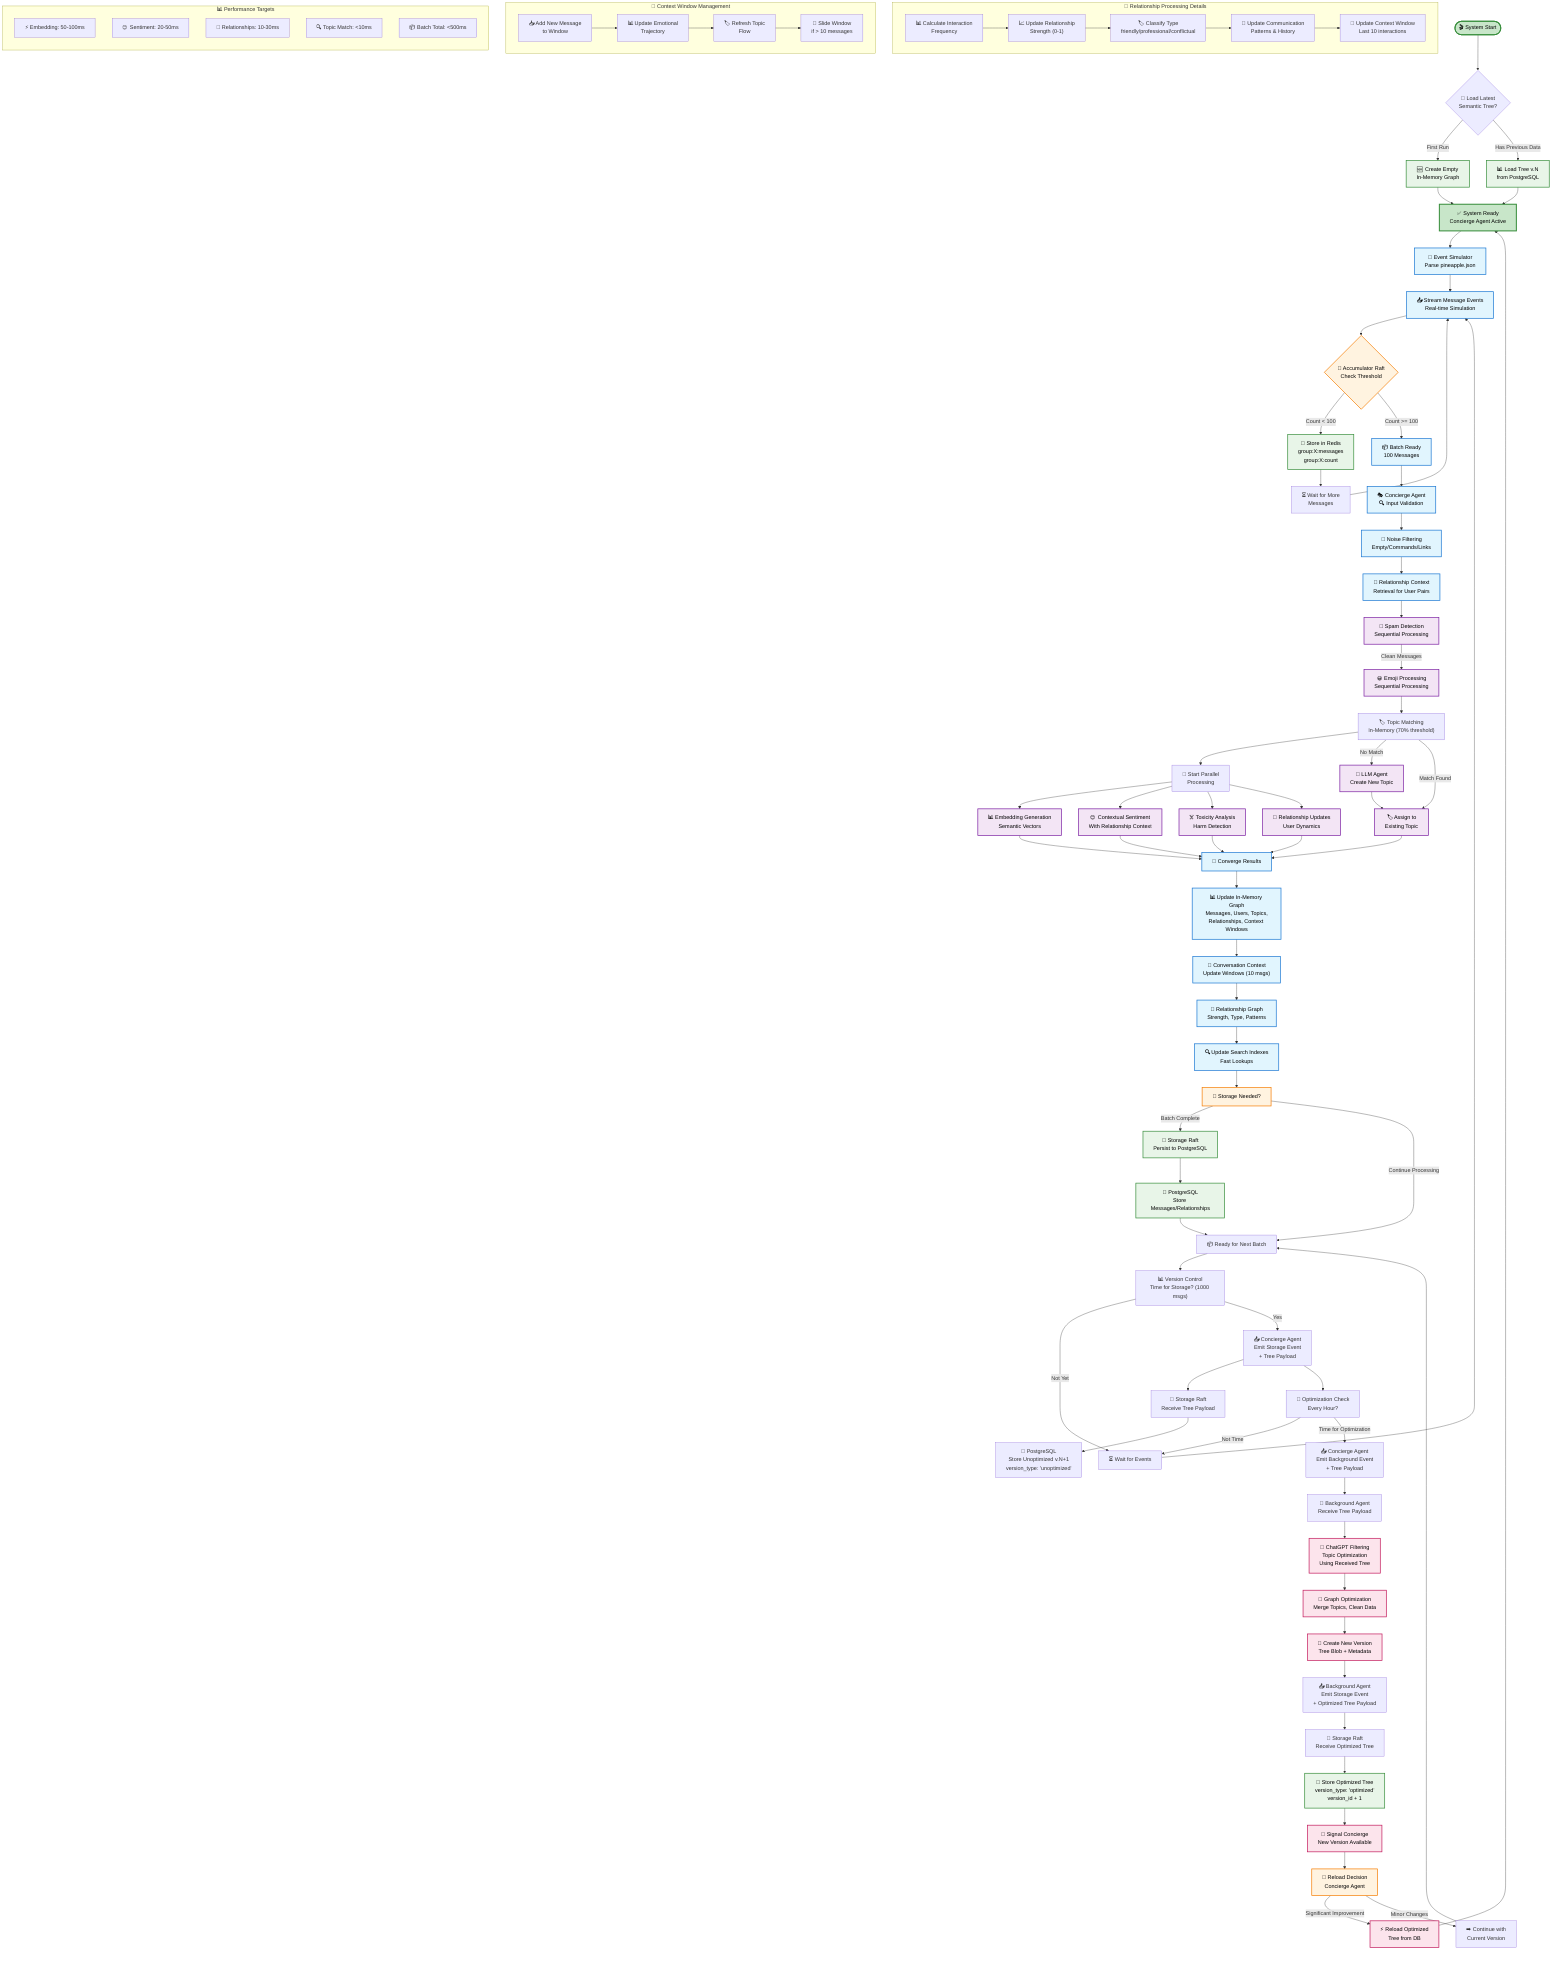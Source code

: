 flowchart TD
    %% Data Source & Event Generation
    Start([🎬 System Start]) --> LoadTree{🔄 Load Latest<br/>Semantic Tree?}
    LoadTree -->|First Run| EmptyGraph[🆕 Create Empty<br/>In-Memory Graph]
    LoadTree -->|Has Previous Data| LoadGraph[📊 Load Tree v.N<br/>from PostgreSQL]
    
    EmptyGraph --> Ready[✅ System Ready<br/>Concierge Agent Active]
    LoadGraph --> Ready
    
    %% Event Simulation Flow
    Ready --> SimStart[🎪 Event Simulator<br/>Parse pineapple.json]
    SimStart --> EventStream[📤 Stream Message Events<br/>Real-time Simulation]
    
    %% Accumulation Phase
    EventStream --> AccumCheck{🌊 Accumulator Raft<br/>Check Threshold}
    AccumCheck -->|Count < 100| RedisStore["🔴 Store in Redis<br/>group:X:messages<br/>group:X:count"]
    AccumCheck -->|Count >= 100| BatchReady[📦 Batch Ready<br/>100 Messages]
    
    RedisStore --> WaitMore["⏳ Wait for More<br/>Messages"]
    WaitMore --> EventStream
    
    %% Concierge Processing Pipeline
    BatchReady --> Validate["🎭 Concierge Agent<br/>🔍 Input Validation"]
    Validate --> NoiseFilter["🧹 Noise Filtering<br/>Empty/Commands/Links"]
    NoiseFilter --> ContextRetrieval["🤝 Relationship Context<br/>Retrieval for User Pairs"]
    
    %% Sequential Processing Phase
    ContextRetrieval --> SpamDetect["🚫 Spam Detection<br/>Sequential Processing"]
    SpamDetect -->|Clean Messages| EmojiProcess["😀 Emoji Processing<br/>Sequential Processing"]
    EmojiProcess --> TopicMatch["🏷️ Topic Matching<br/>In-Memory (70% threshold)"]
    
    %% Parallel Processing Phase
    TopicMatch --> ParallelStart["🔄 Start Parallel<br/>Processing"]
    
    ParallelStart --> EmbedGen["📊 Embedding Generation<br/>Semantic Vectors"]
    ParallelStart --> SentAnalysis["😊 Contextual Sentiment<br/>With Relationship Context"]
    ParallelStart --> ToxicCheck["☠️ Toxicity Analysis<br/>Harm Detection"]
    ParallelStart --> RelUpdate["🤝 Relationship Updates<br/>User Dynamics"]
    
    %% Topic Assignment
    TopicMatch -->|No Match| TopicCreate["🧠 LLM Agent<br/>Create New Topic"]
    TopicMatch -->|Match Found| TopicAssign["🏷️ Assign to<br/>Existing Topic"]
    TopicCreate --> TopicAssign
    
    %% Convergence & Graph Updates
    EmbedGen --> Converge["🎯 Converge Results"]
    SentAnalysis --> Converge
    ToxicCheck --> Converge
    RelUpdate --> Converge
    TopicAssign --> Converge
    
    %% In-Memory Graph Updates
    Converge --> GraphUpdate["📊 Update In-Memory Graph<br/>Messages, Users, Topics,<br/>Relationships, Context Windows"]
    
    GraphUpdate --> ConvUpdate["💬 Conversation Context<br/>Update Windows (10 msgs)"]
    ConvUpdate --> RelGraphUpdate["🤝 Relationship Graph<br/>Strength, Type, Patterns"]
    RelGraphUpdate --> IndexUpdate["🔍 Update Search Indexes<br/>Fast Lookups"]
    
    %% Storage Decision
    IndexUpdate --> StorageDecision["💾 Storage Needed?"]
    StorageDecision -->|Batch Complete| StorageRaft["💾 Storage Raft<br/>Persist to PostgreSQL"]
    StorageDecision -->|Continue Processing| NextBatch["📦 Ready for Next Batch"]
    
    StorageRaft --> DBStore["🐘 PostgreSQL<br/>Store Messages/Relationships"]
    DBStore --> NextBatch
    
    %% Enhanced Event-Driven Version Control
    NextBatch --> VersionCheck["📊 Version Control<br/>Time for Storage? (1000 msgs)"]
    VersionCheck -->|Not Yet| WaitEvents["⏳ Wait for Events"]
    VersionCheck -->|Yes| EmitStorageEvent["📤 Concierge Agent<br/>Emit Storage Event<br/>+ Tree Payload"]
    
    EmitStorageEvent --> StorageEvent["🎯 Storage Raft<br/>Receive Tree Payload"]
    StorageEvent --> UnoptimizedStore["🐘 PostgreSQL<br/>Store Unoptimized v.N+1<br/>version_type: 'unoptimized'"]
    
    %% Event-Driven Background Optimization
    EmitStorageEvent --> OptimizationCheck["🔄 Optimization Check<br/>Every Hour?"]
    OptimizationCheck -->|Not Time| WaitEvents
    OptimizationCheck -->|Time for Optimization| EmitBGEvent["📤 Concierge Agent<br/>Emit Background Event<br/>+ Tree Payload"]
    
    EmitBGEvent --> BGReceive["🎯 Background Agent<br/>Receive Tree Payload"]
    WaitEvents --> EventStream
    
    %% Background Processing with Received Tree
    BGReceive --> ChatGPTFilter["🤖 ChatGPT Filtering<br/>Topic Optimization<br/>Using Received Tree"]
    ChatGPTFilter --> GraphOptimize["🔧 Graph Optimization<br/>Merge Topics, Clean Data"]
    GraphOptimize --> VersionCreate["📝 Create New Version<br/>Tree Blob + Metadata"]
    VersionCreate --> EmitOptimizedEvent["📤 Background Agent<br/>Emit Storage Event<br/>+ Optimized Tree Payload"]
    EmitOptimizedEvent --> OptStorageRaft["🎯 Storage Raft<br/>Receive Optimized Tree"]
    OptStorageRaft --> VersionStore["🐘 Store Optimized Tree<br/>version_type: 'optimized'<br/>version_id + 1"]
    VersionStore --> VersionSignal["🔔 Signal Concierge<br/>New Version Available"]
    
    %% Version Reload
    VersionSignal --> ReloadDecision["🔄 Reload Decision<br/>Concierge Agent"]
    ReloadDecision -->|Significant Improvement| ReloadGraph["⚡ Reload Optimized<br/>Tree from DB"]
    ReloadDecision -->|Minor Changes| ContinueProcessing["➡️ Continue with<br/>Current Version"]
    
    ReloadGraph --> Ready
    ContinueProcessing --> NextBatch
    
    %% Relationship & Context Specific Flows
    subgraph RelationshipFlow ["🤝 Relationship Processing Details"]
        direction LR
        R1["📊 Calculate Interaction<br/>Frequency"] --> R2["📈 Update Relationship<br/>Strength (0-1)"]
        R2 --> R3["🏷️ Classify Type<br/>friendly/professional/conflictual"]
        R3 --> R4["📝 Update Communication<br/>Patterns & History"]
        R4 --> R5["💬 Update Context Window<br/>Last 10 interactions"]
    end
    
    subgraph ContextFlow ["💬 Context Window Management"]
        direction LR
        C1["📥 Add New Message<br/>to Window"] --> C2["📊 Update Emotional<br/>Trajectory"]
        C2 --> C3["🏷️ Refresh Topic<br/>Flow"] --> C4["🔄 Slide Window<br/>if > 10 messages"]
    end
    
    %% Performance Metrics
    subgraph Metrics ["📊 Performance Targets"]
        direction TB
        M1[⚡ Embedding: 50-100ms]
        M2[😊 Sentiment: 20-50ms]
        M3[🤝 Relationships: 10-30ms]
        M4[🔍 Topic Match: <10ms]
        M5[📦 Batch Total: <500ms]
    end
    
    %% Styling
    classDef startStyle fill:#c8e6c9,stroke:#388e3c,stroke-width:3px,color:#000
    classDef processStyle fill:#e1f5fe,stroke:#1976d2,stroke-width:2px,color:#000
    classDef decisionStyle fill:#fff3e0,stroke:#f57c00,stroke-width:2px,color:#000
    classDef agentStyle fill:#f3e5f5,stroke:#7b1fa2,stroke-width:2px,color:#000
    classDef storageStyle fill:#e8f5e8,stroke:#388e3c,stroke-width:2px,color:#000
    classDef contextStyle fill:#fce4ec,stroke:#c2185b,stroke-width:2px,color:#000
    
    class Start,Ready startStyle
    class SimStart,EventStream,BatchReady,Validate,NoiseFilter,ContextRetrieval,Converge,GraphUpdate,ConvUpdate,RelGraphUpdate,IndexUpdate processStyle
    class AccumCheck,StorageDecision,TimeCheck,ReloadDecision decisionStyle
    class SpamDetect,EmojiProcess,EmbedGen,SentAnalysis,ToxicCheck,RelUpdate,TopicCreate,TopicAssign agentStyle
    class RedisStore,StorageRaft,DBStore,VersionStore,LoadGraph,EmptyGraph storageStyle
    class BGExtract,ChatGPTFilter,GraphOptimize,VersionCreate,VersionSignal,ReloadGraph contextStyle